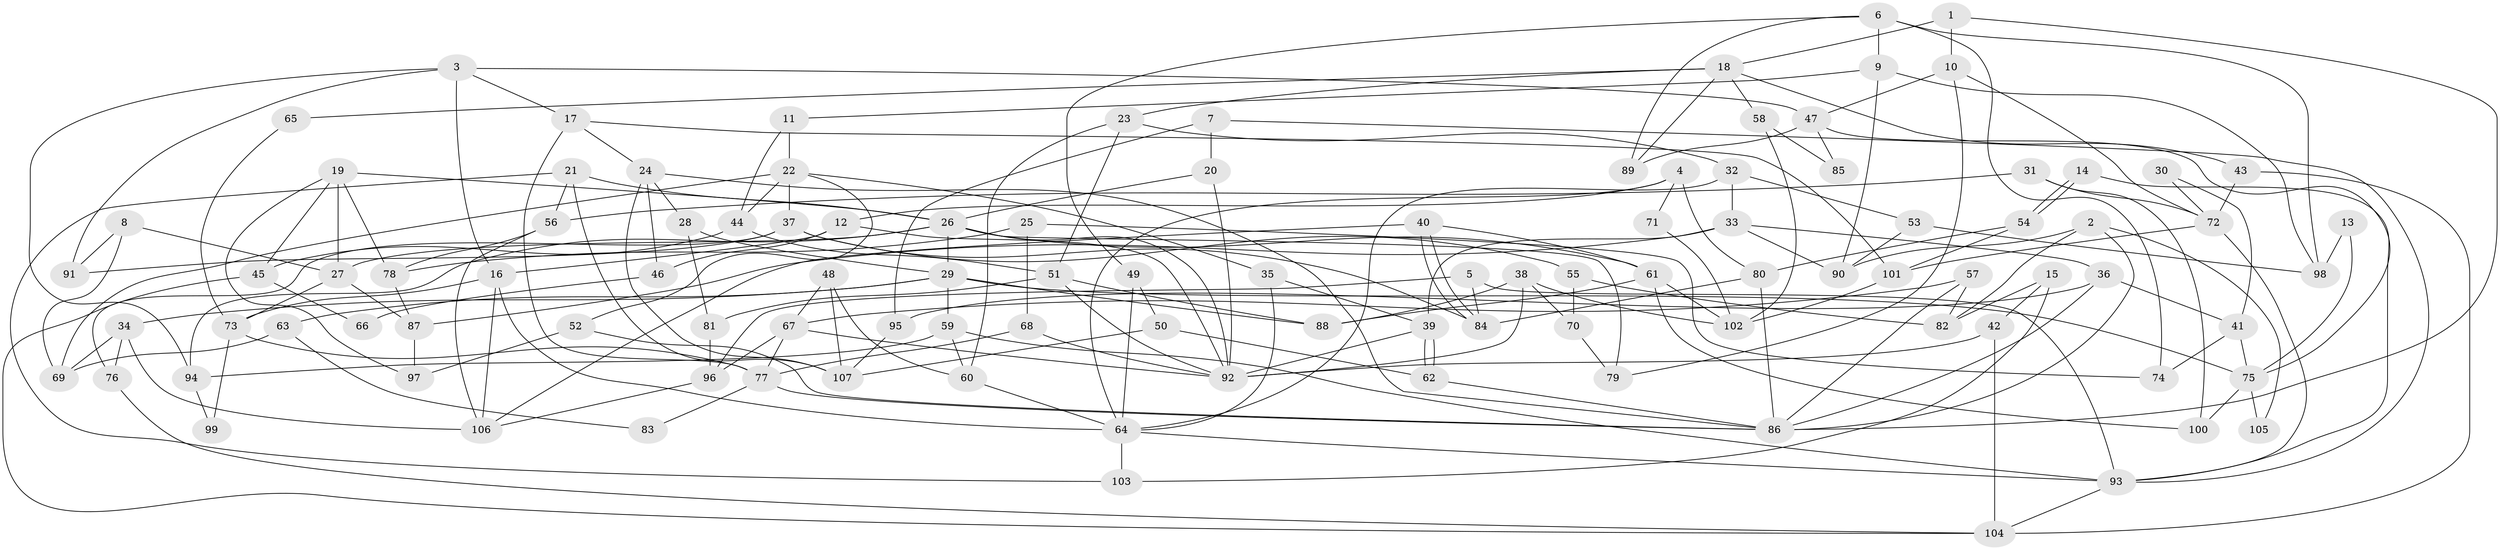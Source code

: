 // Generated by graph-tools (version 1.1) at 2025/36/03/09/25 02:36:01]
// undirected, 107 vertices, 214 edges
graph export_dot {
graph [start="1"]
  node [color=gray90,style=filled];
  1;
  2;
  3;
  4;
  5;
  6;
  7;
  8;
  9;
  10;
  11;
  12;
  13;
  14;
  15;
  16;
  17;
  18;
  19;
  20;
  21;
  22;
  23;
  24;
  25;
  26;
  27;
  28;
  29;
  30;
  31;
  32;
  33;
  34;
  35;
  36;
  37;
  38;
  39;
  40;
  41;
  42;
  43;
  44;
  45;
  46;
  47;
  48;
  49;
  50;
  51;
  52;
  53;
  54;
  55;
  56;
  57;
  58;
  59;
  60;
  61;
  62;
  63;
  64;
  65;
  66;
  67;
  68;
  69;
  70;
  71;
  72;
  73;
  74;
  75;
  76;
  77;
  78;
  79;
  80;
  81;
  82;
  83;
  84;
  85;
  86;
  87;
  88;
  89;
  90;
  91;
  92;
  93;
  94;
  95;
  96;
  97;
  98;
  99;
  100;
  101;
  102;
  103;
  104;
  105;
  106;
  107;
  1 -- 10;
  1 -- 86;
  1 -- 18;
  2 -- 90;
  2 -- 86;
  2 -- 82;
  2 -- 105;
  3 -- 17;
  3 -- 16;
  3 -- 47;
  3 -- 91;
  3 -- 94;
  4 -- 64;
  4 -- 80;
  4 -- 12;
  4 -- 71;
  5 -- 84;
  5 -- 93;
  5 -- 96;
  6 -- 89;
  6 -- 98;
  6 -- 9;
  6 -- 49;
  6 -- 74;
  7 -- 20;
  7 -- 93;
  7 -- 95;
  8 -- 91;
  8 -- 69;
  8 -- 27;
  9 -- 11;
  9 -- 90;
  9 -- 98;
  10 -- 72;
  10 -- 79;
  10 -- 47;
  11 -- 22;
  11 -- 44;
  12 -- 92;
  12 -- 16;
  12 -- 46;
  13 -- 75;
  13 -- 98;
  14 -- 93;
  14 -- 54;
  14 -- 54;
  15 -- 103;
  15 -- 82;
  15 -- 42;
  16 -- 73;
  16 -- 64;
  16 -- 106;
  17 -- 77;
  17 -- 24;
  17 -- 101;
  18 -- 23;
  18 -- 43;
  18 -- 58;
  18 -- 65;
  18 -- 89;
  19 -- 26;
  19 -- 45;
  19 -- 27;
  19 -- 78;
  19 -- 97;
  20 -- 92;
  20 -- 26;
  21 -- 56;
  21 -- 107;
  21 -- 26;
  21 -- 103;
  22 -- 35;
  22 -- 37;
  22 -- 44;
  22 -- 52;
  22 -- 69;
  23 -- 32;
  23 -- 60;
  23 -- 51;
  24 -- 28;
  24 -- 86;
  24 -- 46;
  24 -- 107;
  25 -- 78;
  25 -- 68;
  25 -- 74;
  26 -- 27;
  26 -- 29;
  26 -- 61;
  26 -- 79;
  26 -- 92;
  26 -- 94;
  27 -- 73;
  27 -- 87;
  28 -- 81;
  28 -- 29;
  29 -- 88;
  29 -- 34;
  29 -- 59;
  29 -- 63;
  29 -- 75;
  30 -- 41;
  30 -- 72;
  31 -- 56;
  31 -- 100;
  31 -- 72;
  32 -- 33;
  32 -- 64;
  32 -- 53;
  33 -- 39;
  33 -- 36;
  33 -- 87;
  33 -- 90;
  34 -- 106;
  34 -- 69;
  34 -- 76;
  35 -- 64;
  35 -- 39;
  36 -- 86;
  36 -- 41;
  36 -- 95;
  37 -- 84;
  37 -- 76;
  37 -- 55;
  37 -- 91;
  38 -- 92;
  38 -- 88;
  38 -- 70;
  38 -- 102;
  39 -- 62;
  39 -- 62;
  39 -- 92;
  40 -- 61;
  40 -- 84;
  40 -- 84;
  40 -- 106;
  41 -- 75;
  41 -- 74;
  42 -- 104;
  42 -- 92;
  43 -- 72;
  43 -- 104;
  44 -- 51;
  44 -- 45;
  45 -- 104;
  45 -- 66;
  46 -- 66;
  47 -- 75;
  47 -- 85;
  47 -- 89;
  48 -- 67;
  48 -- 107;
  48 -- 60;
  49 -- 64;
  49 -- 50;
  50 -- 107;
  50 -- 62;
  51 -- 92;
  51 -- 81;
  51 -- 88;
  52 -- 97;
  52 -- 86;
  53 -- 90;
  53 -- 98;
  54 -- 101;
  54 -- 80;
  55 -- 82;
  55 -- 70;
  56 -- 78;
  56 -- 106;
  57 -- 86;
  57 -- 67;
  57 -- 82;
  58 -- 102;
  58 -- 85;
  59 -- 94;
  59 -- 60;
  59 -- 93;
  60 -- 64;
  61 -- 102;
  61 -- 88;
  61 -- 100;
  62 -- 86;
  63 -- 69;
  63 -- 83;
  64 -- 93;
  64 -- 103;
  65 -- 73;
  67 -- 92;
  67 -- 96;
  67 -- 77;
  68 -- 92;
  68 -- 77;
  70 -- 79;
  71 -- 102;
  72 -- 93;
  72 -- 101;
  73 -- 77;
  73 -- 99;
  75 -- 100;
  75 -- 105;
  76 -- 104;
  77 -- 86;
  77 -- 83;
  78 -- 87;
  80 -- 86;
  80 -- 84;
  81 -- 96;
  87 -- 97;
  93 -- 104;
  94 -- 99;
  95 -- 107;
  96 -- 106;
  101 -- 102;
}
